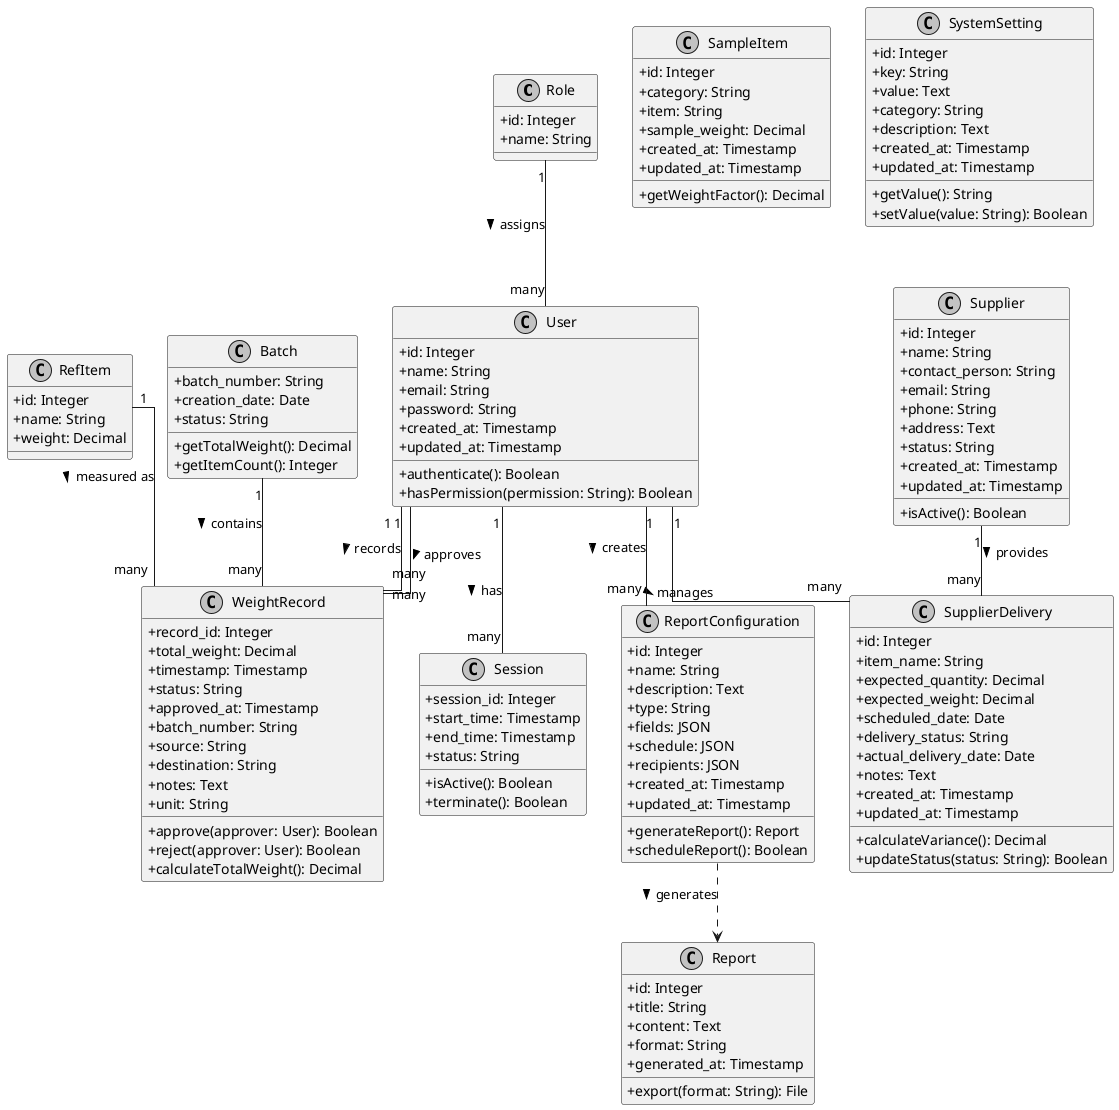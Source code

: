 @startuml Weight Management System Class Diagram

' Style settings
skinparam classAttributeIconSize 0
skinparam monochrome true
skinparam shadowing false
skinparam linetype ortho

' Classes
class Role {
  +id: Integer
  +name: String
}

class User {
  +id: Integer
  +name: String
  +email: String
  +password: String
  +created_at: Timestamp
  +updated_at: Timestamp
  +authenticate(): Boolean
  +hasPermission(permission: String): Boolean
}

class RefItem {
  +id: Integer
  +name: String
  +weight: Decimal
}

class WeightRecord {
  +record_id: Integer
  +total_weight: Decimal
  +timestamp: Timestamp
  +status: String
  +approved_at: Timestamp
  +batch_number: String
  +source: String
  +destination: String
  +notes: Text
  +unit: String
  +approve(approver: User): Boolean
  +reject(approver: User): Boolean
  +calculateTotalWeight(): Decimal
}

class Session {
  +session_id: Integer
  +start_time: Timestamp
  +end_time: Timestamp
  +status: String
  +isActive(): Boolean
  +terminate(): Boolean
}

class SampleItem {
  +id: Integer
  +category: String
  +item: String
  +sample_weight: Decimal
  +created_at: Timestamp
  +updated_at: Timestamp
  +getWeightFactor(): Decimal
}

class Supplier {
  +id: Integer
  +name: String
  +contact_person: String
  +email: String
  +phone: String
  +address: Text
  +status: String
  +created_at: Timestamp
  +updated_at: Timestamp
  +isActive(): Boolean
}

class SupplierDelivery {
  +id: Integer
  +item_name: String
  +expected_quantity: Decimal
  +expected_weight: Decimal
  +scheduled_date: Date
  +delivery_status: String
  +actual_delivery_date: Date
  +notes: Text
  +created_at: Timestamp
  +updated_at: Timestamp
  +calculateVariance(): Decimal
  +updateStatus(status: String): Boolean
}

class ReportConfiguration {
  +id: Integer
  +name: String
  +description: Text
  +type: String
  +fields: JSON
  +schedule: JSON
  +recipients: JSON
  +created_at: Timestamp
  +updated_at: Timestamp
  +generateReport(): Report
  +scheduleReport(): Boolean
}

class SystemSetting {
  +id: Integer
  +key: String
  +value: Text
  +category: String
  +description: Text
  +created_at: Timestamp
  +updated_at: Timestamp
  +getValue(): String
  +setValue(value: String): Boolean
}

class Report {
  +id: Integer
  +title: String
  +content: Text
  +format: String
  +generated_at: Timestamp
  +export(format: String): File
}

class Batch {
  +batch_number: String
  +creation_date: Date
  +status: String
  +getTotalWeight(): Decimal
  +getItemCount(): Integer
}

' Relationships
Role "1" -- "many" User : assigns >
User "1" -- "many" WeightRecord : records >
User "1" -- "many" Session : has >
User "1" -- "many" WeightRecord : approves >
User "1" -- "many" SupplierDelivery : manages >
User "1" -- "many" ReportConfiguration : creates >

RefItem "1" -- "many" WeightRecord : measured as >

Supplier "1" -- "many" SupplierDelivery : provides >

Batch "1" -- "many" WeightRecord : contains >

ReportConfiguration ..> Report : generates >

@enduml